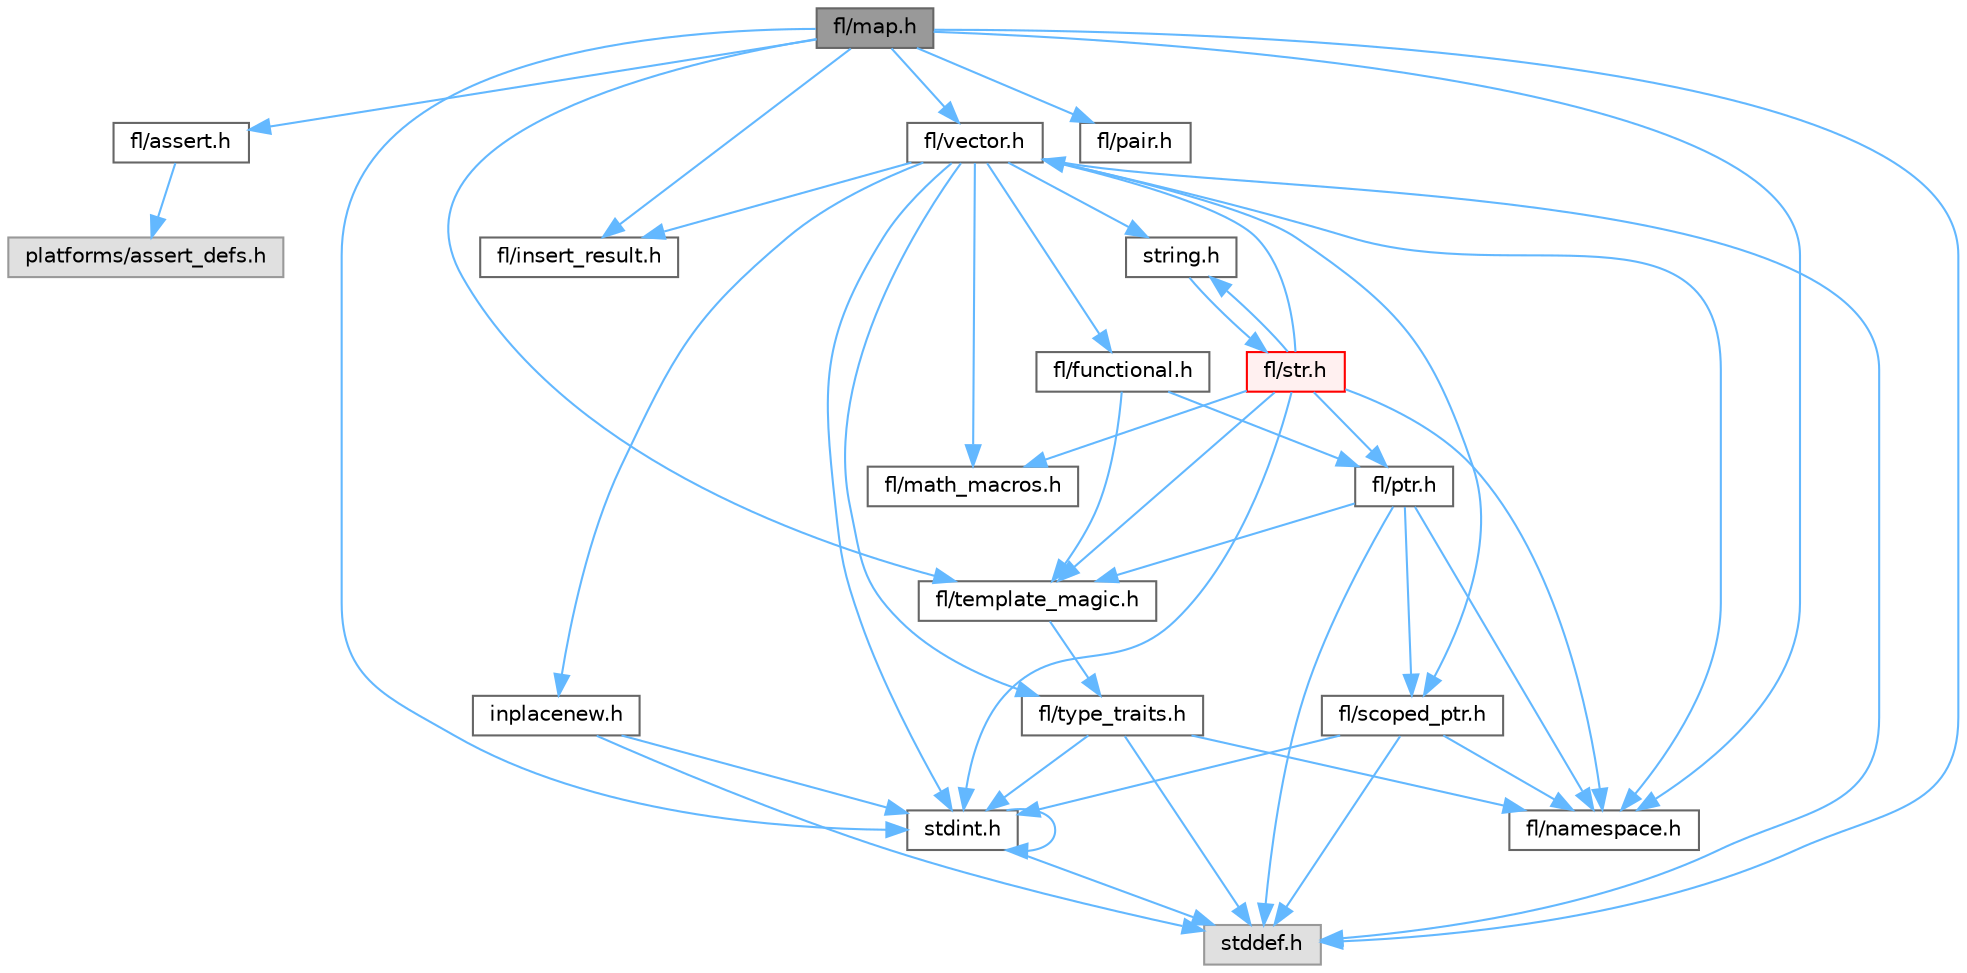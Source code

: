 digraph "fl/map.h"
{
 // INTERACTIVE_SVG=YES
 // LATEX_PDF_SIZE
  bgcolor="transparent";
  edge [fontname=Helvetica,fontsize=10,labelfontname=Helvetica,labelfontsize=10];
  node [fontname=Helvetica,fontsize=10,shape=box,height=0.2,width=0.4];
  Node1 [id="Node000001",label="fl/map.h",height=0.2,width=0.4,color="gray40", fillcolor="grey60", style="filled", fontcolor="black",tooltip=" "];
  Node1 -> Node2 [id="edge1_Node000001_Node000002",color="steelblue1",style="solid",tooltip=" "];
  Node2 [id="Node000002",label="stddef.h",height=0.2,width=0.4,color="grey60", fillcolor="#E0E0E0", style="filled",tooltip=" "];
  Node1 -> Node3 [id="edge2_Node000001_Node000003",color="steelblue1",style="solid",tooltip=" "];
  Node3 [id="Node000003",label="stdint.h",height=0.2,width=0.4,color="grey40", fillcolor="white", style="filled",URL="$df/dd8/stdint_8h.html",tooltip=" "];
  Node3 -> Node2 [id="edge3_Node000003_Node000002",color="steelblue1",style="solid",tooltip=" "];
  Node3 -> Node3 [id="edge4_Node000003_Node000003",color="steelblue1",style="solid",tooltip=" "];
  Node1 -> Node4 [id="edge5_Node000001_Node000004",color="steelblue1",style="solid",tooltip=" "];
  Node4 [id="Node000004",label="fl/assert.h",height=0.2,width=0.4,color="grey40", fillcolor="white", style="filled",URL="$dc/da7/assert_8h.html",tooltip=" "];
  Node4 -> Node5 [id="edge6_Node000004_Node000005",color="steelblue1",style="solid",tooltip=" "];
  Node5 [id="Node000005",label="platforms/assert_defs.h",height=0.2,width=0.4,color="grey60", fillcolor="#E0E0E0", style="filled",tooltip=" "];
  Node1 -> Node6 [id="edge7_Node000001_Node000006",color="steelblue1",style="solid",tooltip=" "];
  Node6 [id="Node000006",label="fl/insert_result.h",height=0.2,width=0.4,color="grey40", fillcolor="white", style="filled",URL="$d1/d22/insert__result_8h.html",tooltip=" "];
  Node1 -> Node7 [id="edge8_Node000001_Node000007",color="steelblue1",style="solid",tooltip=" "];
  Node7 [id="Node000007",label="fl/namespace.h",height=0.2,width=0.4,color="grey40", fillcolor="white", style="filled",URL="$df/d2a/namespace_8h.html",tooltip="Implements the FastLED namespace macros."];
  Node1 -> Node8 [id="edge9_Node000001_Node000008",color="steelblue1",style="solid",tooltip=" "];
  Node8 [id="Node000008",label="fl/pair.h",height=0.2,width=0.4,color="grey40", fillcolor="white", style="filled",URL="$d3/d41/pair_8h.html",tooltip=" "];
  Node1 -> Node9 [id="edge10_Node000001_Node000009",color="steelblue1",style="solid",tooltip=" "];
  Node9 [id="Node000009",label="fl/template_magic.h",height=0.2,width=0.4,color="grey40", fillcolor="white", style="filled",URL="$d8/d0c/template__magic_8h.html",tooltip=" "];
  Node9 -> Node10 [id="edge11_Node000009_Node000010",color="steelblue1",style="solid",tooltip=" "];
  Node10 [id="Node000010",label="fl/type_traits.h",height=0.2,width=0.4,color="grey40", fillcolor="white", style="filled",URL="$df/d63/type__traits_8h.html",tooltip=" "];
  Node10 -> Node2 [id="edge12_Node000010_Node000002",color="steelblue1",style="solid",tooltip=" "];
  Node10 -> Node3 [id="edge13_Node000010_Node000003",color="steelblue1",style="solid",tooltip=" "];
  Node10 -> Node7 [id="edge14_Node000010_Node000007",color="steelblue1",style="solid",tooltip=" "];
  Node1 -> Node11 [id="edge15_Node000001_Node000011",color="steelblue1",style="solid",tooltip=" "];
  Node11 [id="Node000011",label="fl/vector.h",height=0.2,width=0.4,color="grey40", fillcolor="white", style="filled",URL="$d6/d68/vector_8h.html",tooltip=" "];
  Node11 -> Node2 [id="edge16_Node000011_Node000002",color="steelblue1",style="solid",tooltip=" "];
  Node11 -> Node3 [id="edge17_Node000011_Node000003",color="steelblue1",style="solid",tooltip=" "];
  Node11 -> Node12 [id="edge18_Node000011_Node000012",color="steelblue1",style="solid",tooltip=" "];
  Node12 [id="Node000012",label="string.h",height=0.2,width=0.4,color="grey40", fillcolor="white", style="filled",URL="$da/d66/string_8h.html",tooltip=" "];
  Node12 -> Node13 [id="edge19_Node000012_Node000013",color="steelblue1",style="solid",tooltip=" "];
  Node13 [id="Node000013",label="fl/str.h",height=0.2,width=0.4,color="red", fillcolor="#FFF0F0", style="filled",URL="$d1/d93/str_8h.html",tooltip=" "];
  Node13 -> Node3 [id="edge20_Node000013_Node000003",color="steelblue1",style="solid",tooltip=" "];
  Node13 -> Node12 [id="edge21_Node000013_Node000012",color="steelblue1",style="solid",tooltip=" "];
  Node13 -> Node19 [id="edge22_Node000013_Node000019",color="steelblue1",style="solid",tooltip=" "];
  Node19 [id="Node000019",label="fl/math_macros.h",height=0.2,width=0.4,color="grey40", fillcolor="white", style="filled",URL="$d8/db8/math__macros_8h.html",tooltip=" "];
  Node13 -> Node7 [id="edge23_Node000013_Node000007",color="steelblue1",style="solid",tooltip=" "];
  Node13 -> Node20 [id="edge24_Node000013_Node000020",color="steelblue1",style="solid",tooltip=" "];
  Node20 [id="Node000020",label="fl/ptr.h",height=0.2,width=0.4,color="grey40", fillcolor="white", style="filled",URL="$dd/d98/ptr_8h.html",tooltip=" "];
  Node20 -> Node2 [id="edge25_Node000020_Node000002",color="steelblue1",style="solid",tooltip=" "];
  Node20 -> Node7 [id="edge26_Node000020_Node000007",color="steelblue1",style="solid",tooltip=" "];
  Node20 -> Node21 [id="edge27_Node000020_Node000021",color="steelblue1",style="solid",tooltip=" "];
  Node21 [id="Node000021",label="fl/scoped_ptr.h",height=0.2,width=0.4,color="grey40", fillcolor="white", style="filled",URL="$d0/d44/scoped__ptr_8h.html",tooltip=" "];
  Node21 -> Node2 [id="edge28_Node000021_Node000002",color="steelblue1",style="solid",tooltip=" "];
  Node21 -> Node3 [id="edge29_Node000021_Node000003",color="steelblue1",style="solid",tooltip=" "];
  Node21 -> Node7 [id="edge30_Node000021_Node000007",color="steelblue1",style="solid",tooltip=" "];
  Node20 -> Node9 [id="edge31_Node000020_Node000009",color="steelblue1",style="solid",tooltip=" "];
  Node13 -> Node9 [id="edge32_Node000013_Node000009",color="steelblue1",style="solid",tooltip=" "];
  Node13 -> Node11 [id="edge33_Node000013_Node000011",color="steelblue1",style="solid",tooltip=" "];
  Node11 -> Node22 [id="edge34_Node000011_Node000022",color="steelblue1",style="solid",tooltip=" "];
  Node22 [id="Node000022",label="fl/functional.h",height=0.2,width=0.4,color="grey40", fillcolor="white", style="filled",URL="$d8/dea/functional_8h.html",tooltip=" "];
  Node22 -> Node20 [id="edge35_Node000022_Node000020",color="steelblue1",style="solid",tooltip=" "];
  Node22 -> Node9 [id="edge36_Node000022_Node000009",color="steelblue1",style="solid",tooltip=" "];
  Node11 -> Node6 [id="edge37_Node000011_Node000006",color="steelblue1",style="solid",tooltip=" "];
  Node11 -> Node19 [id="edge38_Node000011_Node000019",color="steelblue1",style="solid",tooltip=" "];
  Node11 -> Node7 [id="edge39_Node000011_Node000007",color="steelblue1",style="solid",tooltip=" "];
  Node11 -> Node21 [id="edge40_Node000011_Node000021",color="steelblue1",style="solid",tooltip=" "];
  Node11 -> Node10 [id="edge41_Node000011_Node000010",color="steelblue1",style="solid",tooltip=" "];
  Node11 -> Node23 [id="edge42_Node000011_Node000023",color="steelblue1",style="solid",tooltip=" "];
  Node23 [id="Node000023",label="inplacenew.h",height=0.2,width=0.4,color="grey40", fillcolor="white", style="filled",URL="$db/d36/inplacenew_8h.html",tooltip=" "];
  Node23 -> Node2 [id="edge43_Node000023_Node000002",color="steelblue1",style="solid",tooltip=" "];
  Node23 -> Node3 [id="edge44_Node000023_Node000003",color="steelblue1",style="solid",tooltip=" "];
}
